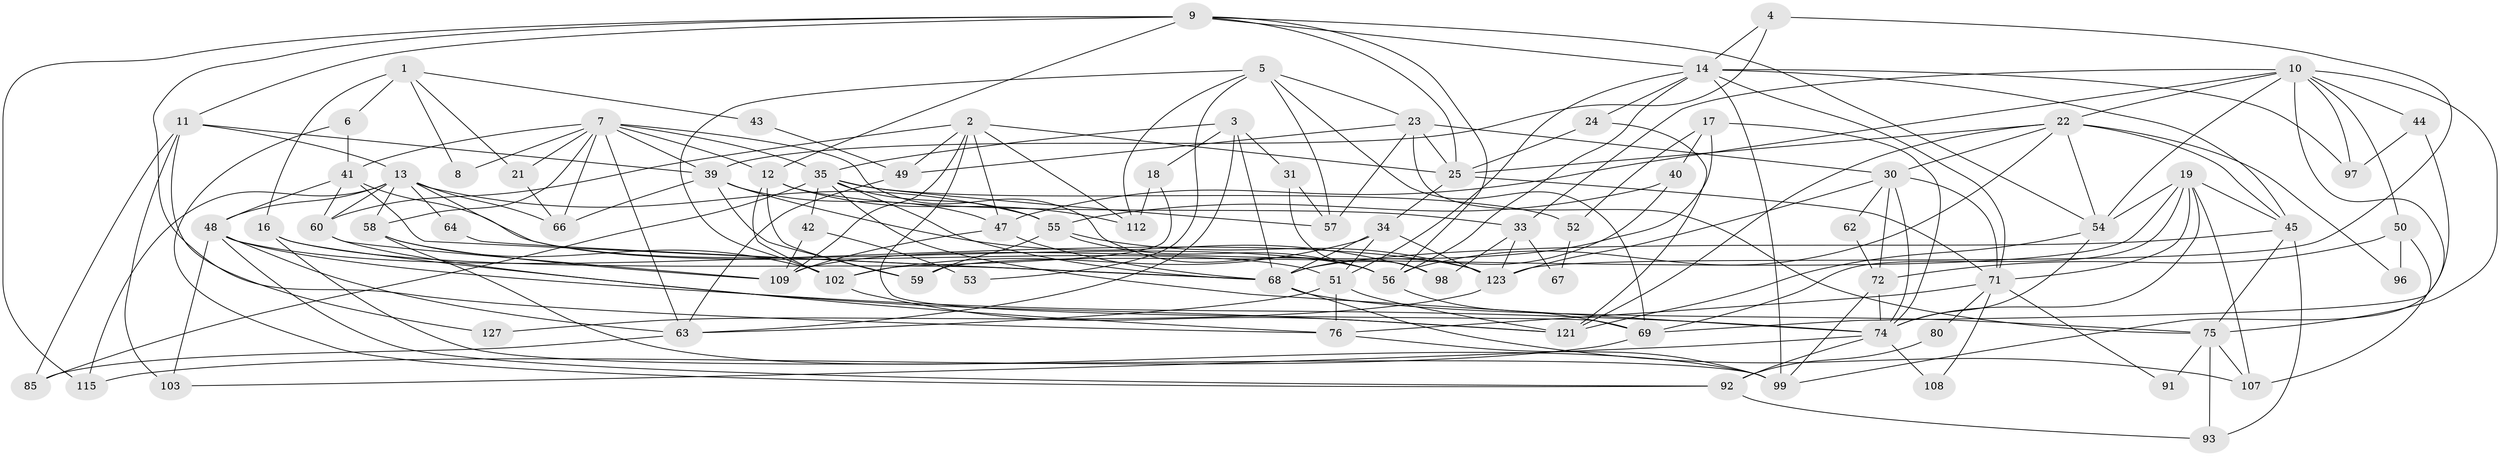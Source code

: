 // Generated by graph-tools (version 1.1) at 2025/23/03/03/25 07:23:56]
// undirected, 80 vertices, 200 edges
graph export_dot {
graph [start="1"]
  node [color=gray90,style=filled];
  1 [super="+27"];
  2 [super="+117"];
  3 [super="+38"];
  4;
  5 [super="+15"];
  6;
  7 [super="+113"];
  8;
  9 [super="+95"];
  10 [super="+70"];
  11 [super="+84"];
  12 [super="+90"];
  13 [super="+20"];
  14 [super="+86"];
  16 [super="+28"];
  17 [super="+26"];
  18;
  19 [super="+32"];
  21;
  22 [super="+29"];
  23 [super="+37"];
  24 [super="+87"];
  25 [super="+61"];
  30 [super="+94"];
  31;
  33 [super="+106"];
  34 [super="+105"];
  35 [super="+36"];
  39 [super="+100"];
  40;
  41 [super="+110"];
  42;
  43;
  44 [super="+46"];
  45 [super="+73"];
  47 [super="+89"];
  48 [super="+120"];
  49;
  50 [super="+126"];
  51;
  52;
  53;
  54 [super="+78"];
  55 [super="+65"];
  56 [super="+119"];
  57 [super="+118"];
  58 [super="+88"];
  59;
  60 [super="+82"];
  62;
  63 [super="+114"];
  64;
  66;
  67;
  68 [super="+122"];
  69 [super="+116"];
  71 [super="+101"];
  72 [super="+83"];
  74 [super="+81"];
  75 [super="+77"];
  76 [super="+79"];
  80;
  85;
  91;
  92;
  93;
  96;
  97;
  98;
  99 [super="+104"];
  102 [super="+111"];
  103;
  107;
  108;
  109 [super="+124"];
  112;
  115;
  121 [super="+125"];
  123;
  127;
  1 -- 8;
  1 -- 16 [weight=2];
  1 -- 21;
  1 -- 6;
  1 -- 43;
  2 -- 112;
  2 -- 49;
  2 -- 60;
  2 -- 25;
  2 -- 69;
  2 -- 109;
  2 -- 47;
  3 -- 18;
  3 -- 35;
  3 -- 63;
  3 -- 68;
  3 -- 31;
  4 -- 39;
  4 -- 123;
  4 -- 14;
  5 -- 53;
  5 -- 57;
  5 -- 112;
  5 -- 69;
  5 -- 23;
  5 -- 102;
  6 -- 92;
  6 -- 41;
  7 -- 56;
  7 -- 41;
  7 -- 35;
  7 -- 66;
  7 -- 21;
  7 -- 39;
  7 -- 8;
  7 -- 58;
  7 -- 12;
  7 -- 63;
  9 -- 14;
  9 -- 25;
  9 -- 115;
  9 -- 54;
  9 -- 11;
  9 -- 56;
  9 -- 12;
  9 -- 76;
  10 -- 50;
  10 -- 33;
  10 -- 44;
  10 -- 75;
  10 -- 22;
  10 -- 97;
  10 -- 47;
  10 -- 54;
  10 -- 99;
  11 -- 39;
  11 -- 103;
  11 -- 85;
  11 -- 127;
  11 -- 13;
  12 -- 112;
  12 -- 33;
  12 -- 102;
  12 -- 59;
  13 -- 60;
  13 -- 51;
  13 -- 55;
  13 -- 58;
  13 -- 64;
  13 -- 48;
  13 -- 66;
  13 -- 115;
  14 -- 51;
  14 -- 45;
  14 -- 56;
  14 -- 97;
  14 -- 99;
  14 -- 24;
  14 -- 71;
  16 -- 121;
  16 -- 99;
  16 -- 68;
  17 -- 40;
  17 -- 52;
  17 -- 74;
  17 -- 109;
  18 -- 102;
  18 -- 112;
  19 -- 69;
  19 -- 107 [weight=2];
  19 -- 59;
  19 -- 54;
  19 -- 74;
  19 -- 45;
  19 -- 71;
  21 -- 66;
  22 -- 96;
  22 -- 56;
  22 -- 25;
  22 -- 30;
  22 -- 54;
  22 -- 45;
  22 -- 121;
  23 -- 30;
  23 -- 49;
  23 -- 25;
  23 -- 75;
  23 -- 57;
  24 -- 25;
  24 -- 121;
  25 -- 34;
  25 -- 71;
  30 -- 62;
  30 -- 72;
  30 -- 74;
  30 -- 123;
  30 -- 71;
  31 -- 57;
  31 -- 98;
  33 -- 98;
  33 -- 67;
  33 -- 123;
  34 -- 123;
  34 -- 51;
  34 -- 68;
  34 -- 102;
  35 -- 52;
  35 -- 85;
  35 -- 68;
  35 -- 74;
  35 -- 42;
  35 -- 55;
  35 -- 57;
  39 -- 66;
  39 -- 98;
  39 -- 59;
  39 -- 47;
  40 -- 68;
  40 -- 55;
  41 -- 56;
  41 -- 48;
  41 -- 68;
  41 -- 60;
  42 -- 53;
  42 -- 109;
  43 -- 49;
  44 -- 69;
  44 -- 97;
  45 -- 93;
  45 -- 75;
  45 -- 68;
  47 -- 68;
  47 -- 109;
  48 -- 74;
  48 -- 123;
  48 -- 92;
  48 -- 103;
  48 -- 63;
  49 -- 63;
  50 -- 96;
  50 -- 72 [weight=2];
  50 -- 107;
  51 -- 63;
  51 -- 121;
  51 -- 76;
  52 -- 67;
  54 -- 121;
  54 -- 74;
  55 -- 123;
  55 -- 56;
  55 -- 59;
  56 -- 69;
  58 -- 99;
  58 -- 109 [weight=2];
  58 -- 102;
  60 -- 109;
  60 -- 76;
  62 -- 72;
  63 -- 85;
  64 -- 68;
  68 -- 107;
  68 -- 75;
  69 -- 115;
  71 -- 108;
  71 -- 80;
  71 -- 91;
  71 -- 76;
  72 -- 99 [weight=2];
  72 -- 74;
  74 -- 92;
  74 -- 103;
  74 -- 108;
  75 -- 93;
  75 -- 107;
  75 -- 91;
  76 -- 99;
  80 -- 92;
  92 -- 93;
  102 -- 121;
  123 -- 127;
}
